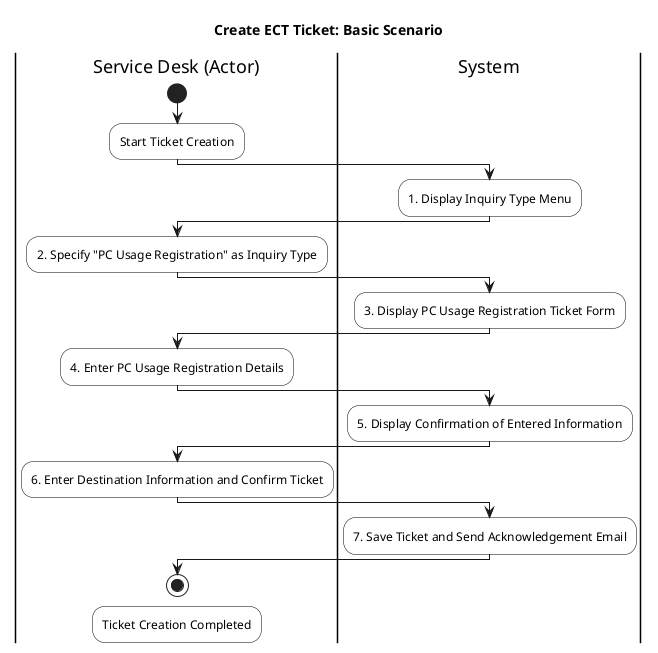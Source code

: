 @startuml
title Create ECT Ticket: Basic Scenario
skinparam ActivityBorderRoundCorner 8
skinparam activity {
  BackgroundColor White
  BorderColor Black
}

|Service Desk (Actor)|
start
:Start Ticket Creation;

|System|
:1. Display Inquiry Type Menu;

|Service Desk (Actor)|
:2. Specify "PC Usage Registration" as Inquiry Type;

|System|
:3. Display PC Usage Registration Ticket Form;

|Service Desk (Actor)|
:4. Enter PC Usage Registration Details;

|System|
:5. Display Confirmation of Entered Information;

|Service Desk (Actor)|
:6. Enter Destination Information and Confirm Ticket;

|System|
:7. Save Ticket and Send Acknowledgement Email;

|Service Desk (Actor)|
stop
:Ticket Creation Completed;
@enduml
